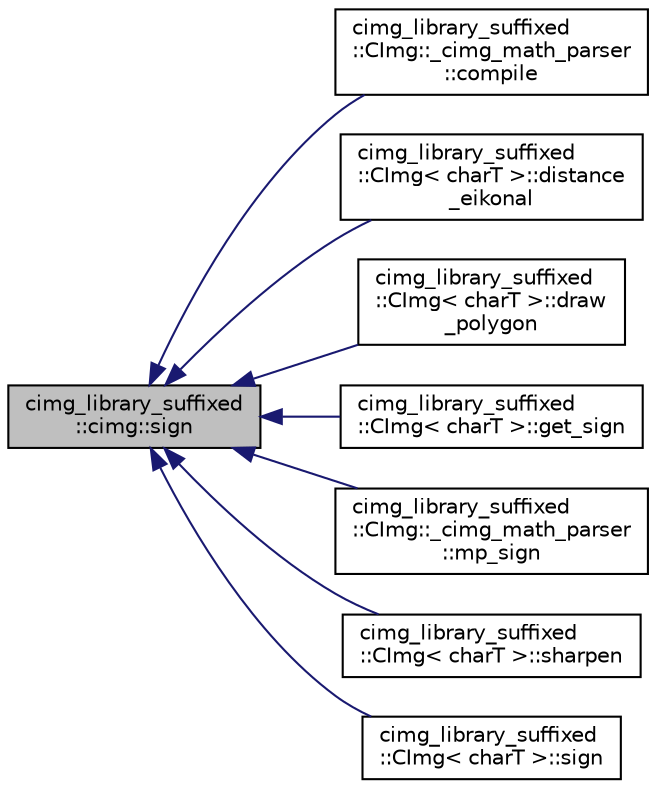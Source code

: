 digraph "cimg_library_suffixed::cimg::sign"
{
 // INTERACTIVE_SVG=YES
  edge [fontname="Helvetica",fontsize="10",labelfontname="Helvetica",labelfontsize="10"];
  node [fontname="Helvetica",fontsize="10",shape=record];
  rankdir="LR";
  Node3460 [label="cimg_library_suffixed\l::cimg::sign",height=0.2,width=0.4,color="black", fillcolor="grey75", style="filled", fontcolor="black"];
  Node3460 -> Node3461 [dir="back",color="midnightblue",fontsize="10",style="solid",fontname="Helvetica"];
  Node3461 [label="cimg_library_suffixed\l::CImg::_cimg_math_parser\l::compile",height=0.2,width=0.4,color="black", fillcolor="white", style="filled",URL="$structcimg__library__suffixed_1_1_c_img_1_1__cimg__math__parser.html#a318c44c5d1f4f0114355f37ace87a4ae"];
  Node3460 -> Node3462 [dir="back",color="midnightblue",fontsize="10",style="solid",fontname="Helvetica"];
  Node3462 [label="cimg_library_suffixed\l::CImg\< charT \>::distance\l_eikonal",height=0.2,width=0.4,color="black", fillcolor="white", style="filled",URL="$structcimg__library__suffixed_1_1_c_img.html#a5f82947b70ae0c01993cb74563fd4daa",tooltip="Compute distance function to 0-valued isophotes, using the Eikonal PDE. "];
  Node3460 -> Node3463 [dir="back",color="midnightblue",fontsize="10",style="solid",fontname="Helvetica"];
  Node3463 [label="cimg_library_suffixed\l::CImg\< charT \>::draw\l_polygon",height=0.2,width=0.4,color="black", fillcolor="white", style="filled",URL="$structcimg__library__suffixed_1_1_c_img.html#aba5835eafcb8746755d164f3f9d20b81",tooltip="Draw a filled 2d polygon. "];
  Node3460 -> Node3464 [dir="back",color="midnightblue",fontsize="10",style="solid",fontname="Helvetica"];
  Node3464 [label="cimg_library_suffixed\l::CImg\< charT \>::get_sign",height=0.2,width=0.4,color="black", fillcolor="white", style="filled",URL="$structcimg__library__suffixed_1_1_c_img.html#a370326a6ce24161bc1d82fb32acc9d2b",tooltip="Compute the sign of each pixel value . "];
  Node3460 -> Node3465 [dir="back",color="midnightblue",fontsize="10",style="solid",fontname="Helvetica"];
  Node3465 [label="cimg_library_suffixed\l::CImg::_cimg_math_parser\l::mp_sign",height=0.2,width=0.4,color="black", fillcolor="white", style="filled",URL="$structcimg__library__suffixed_1_1_c_img_1_1__cimg__math__parser.html#aecb20acf2137daa7b1e804a76e386ced"];
  Node3460 -> Node3466 [dir="back",color="midnightblue",fontsize="10",style="solid",fontname="Helvetica"];
  Node3466 [label="cimg_library_suffixed\l::CImg\< charT \>::sharpen",height=0.2,width=0.4,color="black", fillcolor="white", style="filled",URL="$structcimg__library__suffixed_1_1_c_img.html#ae884ac4a2168d7411b004a4e8c6869e5",tooltip="Sharpen image. "];
  Node3460 -> Node3467 [dir="back",color="midnightblue",fontsize="10",style="solid",fontname="Helvetica"];
  Node3467 [label="cimg_library_suffixed\l::CImg\< charT \>::sign",height=0.2,width=0.4,color="black", fillcolor="white", style="filled",URL="$structcimg__library__suffixed_1_1_c_img.html#ac0690a65c81513ffc96f36985cfa4fd4",tooltip="Compute the sign of each pixel value. "];
}
